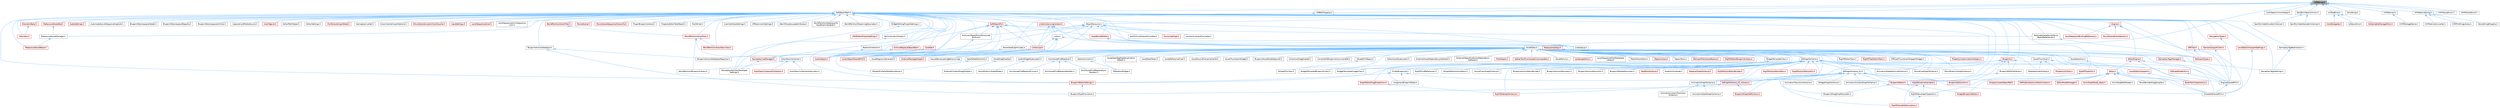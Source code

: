 digraph "Utf8String.h"
{
 // INTERACTIVE_SVG=YES
 // LATEX_PDF_SIZE
  bgcolor="transparent";
  edge [fontname=Helvetica,fontsize=10,labelfontname=Helvetica,labelfontsize=10];
  node [fontname=Helvetica,fontsize=10,shape=box,height=0.2,width=0.4];
  Node1 [id="Node000001",label="Utf8String.h",height=0.2,width=0.4,color="gray40", fillcolor="grey60", style="filled", fontcolor="black",tooltip=" "];
  Node1 -> Node2 [id="edge1_Node000001_Node000002",dir="back",color="steelblue1",style="solid",tooltip=" "];
  Node2 [id="Node000002",label="AssetData.h",height=0.2,width=0.4,color="grey40", fillcolor="white", style="filled",URL="$d9/d19/AssetData_8h.html",tooltip=" "];
  Node2 -> Node3 [id="edge2_Node000002_Node000003",dir="back",color="steelblue1",style="solid",tooltip=" "];
  Node3 [id="Node000003",label="ActorDescContainer.h",height=0.2,width=0.4,color="grey40", fillcolor="white", style="filled",URL="$de/df0/ActorDescContainer_8h.html",tooltip=" "];
  Node3 -> Node4 [id="edge3_Node000003_Node000004",dir="back",color="steelblue1",style="solid",tooltip=" "];
  Node4 [id="Node000004",label="ActorDescContainerCollection.h",height=0.2,width=0.4,color="red", fillcolor="#FFF0F0", style="filled",URL="$dc/df2/ActorDescContainerCollection_8h.html",tooltip=" "];
  Node3 -> Node25 [id="edge4_Node000003_Node000025",dir="back",color="steelblue1",style="solid",tooltip=" "];
  Node25 [id="Node000025",label="ActorDescContainerSubsystem.h",height=0.2,width=0.4,color="grey40", fillcolor="white", style="filled",URL="$d1/d29/ActorDescContainerSubsystem_8h.html",tooltip=" "];
  Node3 -> Node26 [id="edge5_Node000003_Node000026",dir="back",color="steelblue1",style="solid",tooltip=" "];
  Node26 [id="Node000026",label="WorldPartitionBlueprintLibrary.h",height=0.2,width=0.4,color="grey40", fillcolor="white", style="filled",URL="$d1/d6b/WorldPartitionBlueprintLibrary_8h.html",tooltip=" "];
  Node2 -> Node27 [id="edge6_Node000002_Node000027",dir="back",color="steelblue1",style="solid",tooltip=" "];
  Node27 [id="Node000027",label="AnimAssetFindReplace.h",height=0.2,width=0.4,color="grey40", fillcolor="white", style="filled",URL="$d2/d3f/AnimAssetFindReplace_8h.html",tooltip=" "];
  Node27 -> Node28 [id="edge7_Node000027_Node000028",dir="back",color="steelblue1",style="solid",tooltip=" "];
  Node28 [id="Node000028",label="AnimAssetFindReplaceCurves.h",height=0.2,width=0.4,color="grey40", fillcolor="white", style="filled",URL="$d3/df5/AnimAssetFindReplaceCurves_8h.html",tooltip=" "];
  Node27 -> Node29 [id="edge8_Node000027_Node000029",dir="back",color="steelblue1",style="solid",tooltip=" "];
  Node29 [id="Node000029",label="AnimAssetFindReplaceNotifies.h",height=0.2,width=0.4,color="grey40", fillcolor="white", style="filled",URL="$df/d90/AnimAssetFindReplaceNotifies_8h.html",tooltip=" "];
  Node27 -> Node30 [id="edge9_Node000027_Node000030",dir="back",color="steelblue1",style="solid",tooltip=" "];
  Node30 [id="Node000030",label="AnimAssetFindReplaceSync\lMarkers.h",height=0.2,width=0.4,color="grey40", fillcolor="white", style="filled",URL="$d2/dc5/AnimAssetFindReplaceSyncMarkers_8h.html",tooltip=" "];
  Node2 -> Node31 [id="edge10_Node000002_Node000031",dir="back",color="steelblue1",style="solid",tooltip=" "];
  Node31 [id="Node000031",label="AnimationGraphSchema.h",height=0.2,width=0.4,color="grey40", fillcolor="white", style="filled",URL="$dc/d75/AnimationGraphSchema_8h.html",tooltip=" "];
  Node31 -> Node32 [id="edge11_Node000031_Node000032",dir="back",color="steelblue1",style="solid",tooltip=" "];
  Node32 [id="Node000032",label="AnimationCustomTransition\lSchema.h",height=0.2,width=0.4,color="grey40", fillcolor="white", style="filled",URL="$d0/de2/AnimationCustomTransitionSchema_8h.html",tooltip=" "];
  Node31 -> Node33 [id="edge12_Node000031_Node000033",dir="back",color="steelblue1",style="solid",tooltip=" "];
  Node33 [id="Node000033",label="AnimationStateGraphSchema.h",height=0.2,width=0.4,color="grey40", fillcolor="white", style="filled",URL="$d5/d13/AnimationStateGraphSchema_8h.html",tooltip=" "];
  Node2 -> Node34 [id="edge13_Node000002_Node000034",dir="back",color="steelblue1",style="solid",tooltip=" "];
  Node34 [id="Node000034",label="AnimationStateMachineSchema.h",height=0.2,width=0.4,color="grey40", fillcolor="white", style="filled",URL="$d7/d8c/AnimationStateMachineSchema_8h.html",tooltip=" "];
  Node2 -> Node35 [id="edge14_Node000002_Node000035",dir="back",color="steelblue1",style="solid",tooltip=" "];
  Node35 [id="Node000035",label="AssetDataTagMapSerialization\lDetails.h",height=0.2,width=0.4,color="grey40", fillcolor="white", style="filled",URL="$d5/d67/AssetDataTagMapSerializationDetails_8h.html",tooltip=" "];
  Node2 -> Node36 [id="edge15_Node000002_Node000036",dir="back",color="steelblue1",style="solid",tooltip=" "];
  Node36 [id="Node000036",label="AssetDataToken.h",height=0.2,width=0.4,color="grey40", fillcolor="white", style="filled",URL="$d2/da5/AssetDataToken_8h.html",tooltip=" "];
  Node2 -> Node37 [id="edge16_Node000002_Node000037",dir="back",color="steelblue1",style="solid",tooltip=" "];
  Node37 [id="Node000037",label="AssetDragDropOp.h",height=0.2,width=0.4,color="grey40", fillcolor="white", style="filled",URL="$df/dda/AssetDragDropOp_8h.html",tooltip=" "];
  Node37 -> Node38 [id="edge17_Node000037_Node000038",dir="back",color="steelblue1",style="solid",tooltip=" "];
  Node38 [id="Node000038",label="ExternalContentDragDropOp.h",height=0.2,width=0.4,color="grey40", fillcolor="white", style="filled",URL="$d8/de9/ExternalContentDragDropOp_8h.html",tooltip=" "];
  Node2 -> Node39 [id="edge18_Node000002_Node000039",dir="back",color="steelblue1",style="solid",tooltip=" "];
  Node39 [id="Node000039",label="AssetReferenceFixer.h",height=0.2,width=0.4,color="grey40", fillcolor="white", style="filled",URL="$dd/da4/AssetReferenceFixer_8h.html",tooltip=" "];
  Node2 -> Node40 [id="edge19_Node000002_Node000040",dir="back",color="steelblue1",style="solid",tooltip=" "];
  Node40 [id="Node000040",label="AssetRegistryGenerator.h",height=0.2,width=0.4,color="grey40", fillcolor="white", style="filled",URL="$df/dd1/AssetRegistryGenerator_8h.html",tooltip=" "];
  Node2 -> Node41 [id="edge20_Node000002_Node000041",dir="back",color="steelblue1",style="solid",tooltip=" "];
  Node41 [id="Node000041",label="AssetSelection.h",height=0.2,width=0.4,color="grey40", fillcolor="white", style="filled",URL="$d2/d2c/AssetSelection_8h.html",tooltip=" "];
  Node41 -> Node42 [id="edge21_Node000041_Node000042",dir="back",color="steelblue1",style="solid",tooltip=" "];
  Node42 [id="Node000042",label="LevelEditorViewport.h",height=0.2,width=0.4,color="red", fillcolor="#FFF0F0", style="filled",URL="$d4/ddf/LevelEditorViewport_8h.html",tooltip=" "];
  Node42 -> Node43 [id="edge22_Node000042_Node000043",dir="back",color="steelblue1",style="solid",tooltip=" "];
  Node43 [id="Node000043",label="BookMarkTypeActions.h",height=0.2,width=0.4,color="red", fillcolor="#FFF0F0", style="filled",URL="$d0/d2f/BookMarkTypeActions_8h.html",tooltip=" "];
  Node2 -> Node49 [id="edge23_Node000002_Node000049",dir="back",color="steelblue1",style="solid",tooltip=" "];
  Node49 [id="Node000049",label="AssetSourceFilenameCache.h",height=0.2,width=0.4,color="grey40", fillcolor="white", style="filled",URL="$dd/d16/AssetSourceFilenameCache_8h.html",tooltip=" "];
  Node2 -> Node50 [id="edge24_Node000002_Node000050",dir="back",color="steelblue1",style="solid",tooltip=" "];
  Node50 [id="Node000050",label="AssetThumbnail.h",height=0.2,width=0.4,color="grey40", fillcolor="white", style="filled",URL="$d7/d61/AssetThumbnail_8h.html",tooltip=" "];
  Node50 -> Node51 [id="edge25_Node000050_Node000051",dir="back",color="steelblue1",style="solid",tooltip=" "];
  Node51 [id="Node000051",label="IPropertyUtilities.h",height=0.2,width=0.4,color="red", fillcolor="#FFF0F0", style="filled",URL="$d2/d14/IPropertyUtilities_8h.html",tooltip=" "];
  Node50 -> Node59 [id="edge26_Node000050_Node000059",dir="back",color="steelblue1",style="solid",tooltip=" "];
  Node59 [id="Node000059",label="SDeleteAssetsDialog.h",height=0.2,width=0.4,color="grey40", fillcolor="white", style="filled",URL="$d7/d0d/SDeleteAssetsDialog_8h.html",tooltip=" "];
  Node50 -> Node60 [id="edge27_Node000050_Node000060",dir="back",color="steelblue1",style="solid",tooltip=" "];
  Node60 [id="Node000060",label="UnrealEdSharedPCH.h",height=0.2,width=0.4,color="grey40", fillcolor="white", style="filled",URL="$d1/de6/UnrealEdSharedPCH_8h.html",tooltip=" "];
  Node2 -> Node61 [id="edge28_Node000002_Node000061",dir="back",color="steelblue1",style="solid",tooltip=" "];
  Node61 [id="Node000061",label="AssetThumbnailWidget.h",height=0.2,width=0.4,color="grey40", fillcolor="white", style="filled",URL="$d8/d2a/AssetThumbnailWidget_8h.html",tooltip=" "];
  Node2 -> Node62 [id="edge29_Node000002_Node000062",dir="back",color="steelblue1",style="solid",tooltip=" "];
  Node62 [id="Node000062",label="AudioWidgetSubsystem.h",height=0.2,width=0.4,color="grey40", fillcolor="white", style="filled",URL="$de/d1b/AudioWidgetSubsystem_8h.html",tooltip=" "];
  Node62 -> Node63 [id="edge30_Node000062_Node000063",dir="back",color="steelblue1",style="solid",tooltip=" "];
  Node63 [id="Node000063",label="SoundSubmixGraphNode.h",height=0.2,width=0.4,color="grey40", fillcolor="white", style="filled",URL="$d5/d09/SoundSubmixGraphNode_8h.html",tooltip=" "];
  Node2 -> Node64 [id="edge31_Node000002_Node000064",dir="back",color="steelblue1",style="solid",tooltip=" "];
  Node64 [id="Node000064",label="BlueprintActionDatabaseRegistrar.h",height=0.2,width=0.4,color="grey40", fillcolor="white", style="filled",URL="$d5/d5d/BlueprintActionDatabaseRegistrar_8h.html",tooltip=" "];
  Node2 -> Node65 [id="edge32_Node000002_Node000065",dir="back",color="steelblue1",style="solid",tooltip=" "];
  Node65 [id="Node000065",label="BlueprintAssetNodeSpawner.h",height=0.2,width=0.4,color="grey40", fillcolor="white", style="filled",URL="$d2/d56/BlueprintAssetNodeSpawner_8h.html",tooltip=" "];
  Node2 -> Node66 [id="edge33_Node000002_Node000066",dir="back",color="steelblue1",style="solid",tooltip=" "];
  Node66 [id="Node000066",label="CollectionDragDropOp.h",height=0.2,width=0.4,color="grey40", fillcolor="white", style="filled",URL="$d6/d23/CollectionDragDropOp_8h.html",tooltip=" "];
  Node2 -> Node67 [id="edge34_Node000002_Node000067",dir="back",color="steelblue1",style="solid",tooltip=" "];
  Node67 [id="Node000067",label="CompileAllBlueprintsCommandlet.h",height=0.2,width=0.4,color="grey40", fillcolor="white", style="filled",URL="$d4/d7d/CompileAllBlueprintsCommandlet_8h.html",tooltip=" "];
  Node2 -> Node68 [id="edge35_Node000002_Node000068",dir="back",color="steelblue1",style="solid",tooltip=" "];
  Node68 [id="Node000068",label="DataTableEditorUtils.h",height=0.2,width=0.4,color="grey40", fillcolor="white", style="filled",URL="$d6/d6f/DataTableEditorUtils_8h.html",tooltip=" "];
  Node68 -> Node69 [id="edge36_Node000068_Node000069",dir="back",color="steelblue1",style="solid",tooltip=" "];
  Node69 [id="Node000069",label="SGraphPinDataTableRowName.h",height=0.2,width=0.4,color="grey40", fillcolor="white", style="filled",URL="$d3/d40/SGraphPinDataTableRowName_8h.html",tooltip=" "];
  Node2 -> Node70 [id="edge37_Node000002_Node000070",dir="back",color="steelblue1",style="solid",tooltip=" "];
  Node70 [id="Node000070",label="EdGraphSchema.h",height=0.2,width=0.4,color="grey40", fillcolor="white", style="filled",URL="$d2/dce/EdGraphSchema_8h.html",tooltip=" "];
  Node70 -> Node31 [id="edge38_Node000070_Node000031",dir="back",color="steelblue1",style="solid",tooltip=" "];
  Node70 -> Node34 [id="edge39_Node000070_Node000034",dir="back",color="steelblue1",style="solid",tooltip=" "];
  Node70 -> Node71 [id="edge40_Node000070_Node000071",dir="back",color="steelblue1",style="solid",tooltip=" "];
  Node71 [id="Node000071",label="BlueprintActionMenuBuilder.h",height=0.2,width=0.4,color="grey40", fillcolor="white", style="filled",URL="$dd/dea/BlueprintActionMenuBuilder_8h.html",tooltip=" "];
  Node70 -> Node72 [id="edge41_Node000070_Node000072",dir="back",color="steelblue1",style="solid",tooltip=" "];
  Node72 [id="Node000072",label="BlueprintActionMenuItem.h",height=0.2,width=0.4,color="grey40", fillcolor="white", style="filled",URL="$d8/dca/BlueprintActionMenuItem_8h.html",tooltip=" "];
  Node70 -> Node73 [id="edge42_Node000070_Node000073",dir="back",color="steelblue1",style="solid",tooltip=" "];
  Node73 [id="Node000073",label="BlueprintActionMenuUtils.h",height=0.2,width=0.4,color="grey40", fillcolor="white", style="filled",URL="$d3/dad/BlueprintActionMenuUtils_8h.html",tooltip=" "];
  Node70 -> Node74 [id="edge43_Node000070_Node000074",dir="back",color="steelblue1",style="solid",tooltip=" "];
  Node74 [id="Node000074",label="BlueprintDragDropMenuItem.h",height=0.2,width=0.4,color="grey40", fillcolor="white", style="filled",URL="$dc/deb/BlueprintDragDropMenuItem_8h.html",tooltip=" "];
  Node70 -> Node75 [id="edge44_Node000070_Node000075",dir="back",color="steelblue1",style="solid",tooltip=" "];
  Node75 [id="Node000075",label="BlueprintEditor.h",height=0.2,width=0.4,color="red", fillcolor="#FFF0F0", style="filled",URL="$df/d7d/BlueprintEditor_8h.html",tooltip=" "];
  Node75 -> Node74 [id="edge45_Node000075_Node000074",dir="back",color="steelblue1",style="solid",tooltip=" "];
  Node75 -> Node84 [id="edge46_Node000075_Node000084",dir="back",color="steelblue1",style="solid",tooltip=" "];
  Node84 [id="Node000084",label="WidgetBlueprintEditor.h",height=0.2,width=0.4,color="red", fillcolor="#FFF0F0", style="filled",URL="$d6/d04/WidgetBlueprintEditor_8h.html",tooltip=" "];
  Node70 -> Node87 [id="edge47_Node000070_Node000087",dir="back",color="steelblue1",style="solid",tooltip=" "];
  Node87 [id="Node000087",label="BlueprintPaletteFavorites.h",height=0.2,width=0.4,color="grey40", fillcolor="white", style="filled",URL="$dd/d5a/BlueprintPaletteFavorites_8h.html",tooltip=" "];
  Node70 -> Node88 [id="edge48_Node000070_Node000088",dir="back",color="steelblue1",style="solid",tooltip=" "];
  Node88 [id="Node000088",label="DataflowSchema.h",height=0.2,width=0.4,color="red", fillcolor="#FFF0F0", style="filled",URL="$da/dd4/DataflowSchema_8h.html",tooltip=" "];
  Node70 -> Node90 [id="edge49_Node000070_Node000090",dir="back",color="steelblue1",style="solid",tooltip=" "];
  Node90 [id="Node000090",label="EdGraphNodeUtils.h",height=0.2,width=0.4,color="red", fillcolor="#FFF0F0", style="filled",URL="$de/dc2/EdGraphNodeUtils_8h.html",tooltip=" "];
  Node90 -> Node127 [id="edge50_Node000090_Node000127",dir="back",color="steelblue1",style="solid",tooltip=" "];
  Node127 [id="Node000127",label="EngineSharedPCH.h",height=0.2,width=0.4,color="grey40", fillcolor="white", style="filled",URL="$dc/dbb/EngineSharedPCH_8h.html",tooltip=" "];
  Node127 -> Node60 [id="edge51_Node000127_Node000060",dir="back",color="steelblue1",style="solid",tooltip=" "];
  Node70 -> Node252 [id="edge52_Node000070_Node000252",dir="back",color="steelblue1",style="solid",tooltip=" "];
  Node252 [id="Node000252",label="EdGraphSchema_K2.h",height=0.2,width=0.4,color="grey40", fillcolor="white", style="filled",URL="$d0/dcf/EdGraphSchema__K2_8h.html",tooltip=" "];
  Node252 -> Node253 [id="edge53_Node000252_Node000253",dir="back",color="steelblue1",style="solid",tooltip=" "];
  Node253 [id="Node000253",label="AnimationConduitGraphSchema.h",height=0.2,width=0.4,color="grey40", fillcolor="white", style="filled",URL="$d3/dd6/AnimationConduitGraphSchema_8h.html",tooltip=" "];
  Node252 -> Node31 [id="edge54_Node000252_Node000031",dir="back",color="steelblue1",style="solid",tooltip=" "];
  Node252 -> Node254 [id="edge55_Node000252_Node000254",dir="back",color="steelblue1",style="solid",tooltip=" "];
  Node254 [id="Node000254",label="AnimationTransitionSchema.h",height=0.2,width=0.4,color="grey40", fillcolor="white", style="filled",URL="$d0/d50/AnimationTransitionSchema_8h.html",tooltip=" "];
  Node252 -> Node255 [id="edge56_Node000252_Node000255",dir="back",color="steelblue1",style="solid",tooltip=" "];
  Node255 [id="Node000255",label="BlueprintEditorUtils.h",height=0.2,width=0.4,color="red", fillcolor="#FFF0F0", style="filled",URL="$d7/d3d/BlueprintEditorUtils_8h.html",tooltip=" "];
  Node252 -> Node129 [id="edge57_Node000252_Node000129",dir="back",color="steelblue1",style="solid",tooltip=" "];
  Node129 [id="Node000129",label="BlueprintGraphDefinitions.h",height=0.2,width=0.4,color="red", fillcolor="#FFF0F0", style="filled",URL="$d7/d5e/BlueprintGraphDefinitions_8h.html",tooltip=" "];
  Node252 -> Node259 [id="edge58_Node000252_Node000259",dir="back",color="steelblue1",style="solid",tooltip=" "];
  Node259 [id="Node000259",label="BlueprintTypePromotion.h",height=0.2,width=0.4,color="grey40", fillcolor="white", style="filled",URL="$d2/d23/BlueprintTypePromotion_8h.html",tooltip=" "];
  Node252 -> Node260 [id="edge59_Node000252_Node000260",dir="back",color="steelblue1",style="solid",tooltip=" "];
  Node260 [id="Node000260",label="EdGraphSchema_K2_Actions.h",height=0.2,width=0.4,color="red", fillcolor="#FFF0F0", style="filled",URL="$d8/d9c/EdGraphSchema__K2__Actions_8h.html",tooltip=" "];
  Node260 -> Node129 [id="edge60_Node000260_Node000129",dir="back",color="steelblue1",style="solid",tooltip=" "];
  Node260 -> Node264 [id="edge61_Node000260_Node000264",dir="back",color="steelblue1",style="solid",tooltip=" "];
  Node264 [id="Node000264",label="RigVMEdGraphSchema.h",height=0.2,width=0.4,color="red", fillcolor="#FFF0F0", style="filled",URL="$dc/de3/RigVMEdGraphSchema_8h.html",tooltip=" "];
  Node252 -> Node287 [id="edge62_Node000252_Node000287",dir="back",color="steelblue1",style="solid",tooltip=" "];
  Node287 [id="Node000287",label="RigVMDeveloperTypeUtils.h",height=0.2,width=0.4,color="grey40", fillcolor="white", style="filled",URL="$d0/d6e/RigVMDeveloperTypeUtils_8h.html",tooltip=" "];
  Node287 -> Node288 [id="edge63_Node000287_Node000288",dir="back",color="steelblue1",style="solid",tooltip=" "];
  Node288 [id="Node000288",label="RigVMVariableDescription.h",height=0.2,width=0.4,color="red", fillcolor="#FFF0F0", style="filled",URL="$d8/dd8/RigVMVariableDescription_8h.html",tooltip=" "];
  Node252 -> Node313 [id="edge64_Node000252_Node000313",dir="back",color="steelblue1",style="solid",tooltip=" "];
  Node313 [id="Node000313",label="RigVMExternalVariable.h",height=0.2,width=0.4,color="red", fillcolor="#FFF0F0", style="filled",URL="$d4/d6f/RigVMExternalVariable_8h.html",tooltip=" "];
  Node313 -> Node287 [id="edge65_Node000313_Node000287",dir="back",color="steelblue1",style="solid",tooltip=" "];
  Node313 -> Node288 [id="edge66_Node000313_Node000288",dir="back",color="steelblue1",style="solid",tooltip=" "];
  Node252 -> Node288 [id="edge67_Node000252_Node000288",dir="back",color="steelblue1",style="solid",tooltip=" "];
  Node252 -> Node60 [id="edge68_Node000252_Node000060",dir="back",color="steelblue1",style="solid",tooltip=" "];
  Node252 -> Node441 [id="edge69_Node000252_Node000441",dir="back",color="steelblue1",style="solid",tooltip=" "];
  Node441 [id="Node000441",label="WidgetGraphSchema.h",height=0.2,width=0.4,color="grey40", fillcolor="white", style="filled",URL="$d1/dc6/WidgetGraphSchema_8h.html",tooltip=" "];
  Node70 -> Node260 [id="edge70_Node000070_Node000260",dir="back",color="steelblue1",style="solid",tooltip=" "];
  Node70 -> Node127 [id="edge71_Node000070_Node000127",dir="back",color="steelblue1",style="solid",tooltip=" "];
  Node70 -> Node442 [id="edge72_Node000070_Node000442",dir="back",color="steelblue1",style="solid",tooltip=" "];
  Node442 [id="Node000442",label="FindInBlueprints.h",height=0.2,width=0.4,color="grey40", fillcolor="white", style="filled",URL="$d0/d27/FindInBlueprints_8h.html",tooltip=" "];
  Node442 -> Node75 [id="edge73_Node000442_Node000075",dir="back",color="steelblue1",style="solid",tooltip=" "];
  Node442 -> Node443 [id="edge74_Node000442_Node000443",dir="back",color="steelblue1",style="solid",tooltip=" "];
  Node443 [id="Node000443",label="BlueprintEditorSettings.h",height=0.2,width=0.4,color="red", fillcolor="#FFF0F0", style="filled",URL="$d4/dbc/BlueprintEditorSettings_8h.html",tooltip=" "];
  Node443 -> Node259 [id="edge75_Node000443_Node000259",dir="back",color="steelblue1",style="solid",tooltip=" "];
  Node442 -> Node444 [id="edge76_Node000442_Node000444",dir="back",color="steelblue1",style="solid",tooltip=" "];
  Node444 [id="Node000444",label="ImaginaryBlueprintData.h",height=0.2,width=0.4,color="grey40", fillcolor="white", style="filled",URL="$d9/d16/ImaginaryBlueprintData_8h.html",tooltip=" "];
  Node70 -> Node445 [id="edge77_Node000070_Node000445",dir="back",color="steelblue1",style="solid",tooltip=" "];
  Node445 [id="Node000445",label="GraphActionNode.h",height=0.2,width=0.4,color="grey40", fillcolor="white", style="filled",URL="$dc/d7a/GraphActionNode_8h.html",tooltip=" "];
  Node70 -> Node446 [id="edge78_Node000070_Node000446",dir="back",color="steelblue1",style="solid",tooltip=" "];
  Node446 [id="Node000446",label="GraphEditorDragDropAction.h",height=0.2,width=0.4,color="red", fillcolor="#FFF0F0", style="filled",URL="$d7/d19/GraphEditorDragDropAction_8h.html",tooltip=" "];
  Node446 -> Node264 [id="edge79_Node000446_Node000264",dir="back",color="steelblue1",style="solid",tooltip=" "];
  Node70 -> Node444 [id="edge80_Node000070_Node000444",dir="back",color="steelblue1",style="solid",tooltip=" "];
  Node70 -> Node450 [id="edge81_Node000070_Node000450",dir="back",color="steelblue1",style="solid",tooltip=" "];
  Node450 [id="Node000450",label="MaterialGraphSchema.h",height=0.2,width=0.4,color="red", fillcolor="#FFF0F0", style="filled",URL="$d4/d12/MaterialGraphSchema_8h.html",tooltip=" "];
  Node70 -> Node451 [id="edge82_Node000070_Node000451",dir="back",color="steelblue1",style="solid",tooltip=" "];
  Node451 [id="Node000451",label="RigVMActionMenuBuilder.h",height=0.2,width=0.4,color="red", fillcolor="#FFF0F0", style="filled",URL="$d3/d9a/RigVMActionMenuBuilder_8h.html",tooltip=" "];
  Node70 -> Node453 [id="edge83_Node000070_Node000453",dir="back",color="steelblue1",style="solid",tooltip=" "];
  Node453 [id="Node000453",label="RigVMActionMenuItem.h",height=0.2,width=0.4,color="red", fillcolor="#FFF0F0", style="filled",URL="$d1/d5f/RigVMActionMenuItem_8h.html",tooltip=" "];
  Node70 -> Node454 [id="edge84_Node000070_Node000454",dir="back",color="steelblue1",style="solid",tooltip=" "];
  Node454 [id="Node000454",label="RigVMActionMenuUtils.h",height=0.2,width=0.4,color="red", fillcolor="#FFF0F0", style="filled",URL="$dd/d72/RigVMActionMenuUtils_8h.html",tooltip=" "];
  Node70 -> Node264 [id="edge85_Node000070_Node000264",dir="back",color="steelblue1",style="solid",tooltip=" "];
  Node70 -> Node455 [id="edge86_Node000070_Node000455",dir="back",color="steelblue1",style="solid",tooltip=" "];
  Node455 [id="Node000455",label="RigVMFindReferences.h",height=0.2,width=0.4,color="grey40", fillcolor="white", style="filled",URL="$df/da2/RigVMFindReferences_8h.html",tooltip=" "];
  Node70 -> Node456 [id="edge87_Node000070_Node000456",dir="back",color="steelblue1",style="solid",tooltip=" "];
  Node456 [id="Node000456",label="SGraphEditorActionMenu.h",height=0.2,width=0.4,color="grey40", fillcolor="white", style="filled",URL="$dd/d8d/SGraphEditorActionMenu_8h.html",tooltip=" "];
  Node70 -> Node457 [id="edge88_Node000070_Node000457",dir="back",color="steelblue1",style="solid",tooltip=" "];
  Node457 [id="Node000457",label="SoundClassGraphSchema.h",height=0.2,width=0.4,color="grey40", fillcolor="white", style="filled",URL="$d8/d8d/SoundClassGraphSchema_8h.html",tooltip=" "];
  Node70 -> Node458 [id="edge89_Node000070_Node000458",dir="back",color="steelblue1",style="solid",tooltip=" "];
  Node458 [id="Node000458",label="SoundCueGraphSchema.h",height=0.2,width=0.4,color="grey40", fillcolor="white", style="filled",URL="$d7/d4a/SoundCueGraphSchema_8h.html",tooltip=" "];
  Node70 -> Node125 [id="edge90_Node000070_Node000125",dir="back",color="steelblue1",style="solid",tooltip=" "];
  Node125 [id="Node000125",label="SoundSubmixGraphSchema.h",height=0.2,width=0.4,color="grey40", fillcolor="white", style="filled",URL="$dc/ddf/SoundSubmixGraphSchema_8h.html",tooltip=" "];
  Node2 -> Node252 [id="edge91_Node000002_Node000252",dir="back",color="steelblue1",style="solid",tooltip=" "];
  Node2 -> Node459 [id="edge92_Node000002_Node000459",dir="back",color="steelblue1",style="solid",tooltip=" "];
  Node459 [id="Node000459",label="Editor.h",height=0.2,width=0.4,color="red", fillcolor="#FFF0F0", style="filled",URL="$de/d6e/Editor_8h.html",tooltip=" "];
  Node459 -> Node460 [id="edge93_Node000459_Node000460",dir="back",color="steelblue1",style="solid",tooltip=" "];
  Node460 [id="Node000460",label="AnimGraphNode_Base.h",height=0.2,width=0.4,color="red", fillcolor="#FFF0F0", style="filled",URL="$d0/dfb/AnimGraphNode__Base_8h.html",tooltip=" "];
  Node459 -> Node520 [id="edge94_Node000459_Node000520",dir="back",color="steelblue1",style="solid",tooltip=" "];
  Node520 [id="Node000520",label="AnimNodeEditModes.h",height=0.2,width=0.4,color="grey40", fillcolor="white", style="filled",URL="$db/dde/AnimNodeEditModes_8h.html",tooltip=" "];
  Node459 -> Node43 [id="edge95_Node000459_Node000043",dir="back",color="steelblue1",style="solid",tooltip=" "];
  Node459 -> Node521 [id="edge96_Node000459_Node000521",dir="back",color="steelblue1",style="solid",tooltip=" "];
  Node521 [id="Node000521",label="BrushBuilderDragDropOp.h",height=0.2,width=0.4,color="grey40", fillcolor="white", style="filled",URL="$d9/d56/BrushBuilderDragDropOp_8h.html",tooltip=" "];
  Node459 -> Node522 [id="edge97_Node000459_Node000522",dir="back",color="steelblue1",style="solid",tooltip=" "];
  Node522 [id="Node000522",label="DisplayClusterObjectRef.h",height=0.2,width=0.4,color="red", fillcolor="#FFF0F0", style="filled",URL="$d9/d87/DisplayClusterObjectRef_8h.html",tooltip=" "];
  Node459 -> Node530 [id="edge98_Node000459_Node000530",dir="back",color="steelblue1",style="solid",tooltip=" "];
  Node530 [id="Node000530",label="EdModeInteractiveToolsContext.h",height=0.2,width=0.4,color="red", fillcolor="#FFF0F0", style="filled",URL="$d7/da4/EdModeInteractiveToolsContext_8h.html",tooltip=" "];
  Node459 -> Node532 [id="edge99_Node000459_Node000532",dir="back",color="steelblue1",style="solid",tooltip=" "];
  Node532 [id="Node000532",label="EditorModeManager.h",height=0.2,width=0.4,color="red", fillcolor="#FFF0F0", style="filled",URL="$d9/dca/EditorModeManager_8h.html",tooltip=" "];
  Node459 -> Node60 [id="edge100_Node000459_Node000060",dir="back",color="steelblue1",style="solid",tooltip=" "];
  Node2 -> Node613 [id="edge101_Node000002_Node000613",dir="back",color="steelblue1",style="solid",tooltip=" "];
  Node613 [id="Node000613",label="EditorAnimUtils.h",height=0.2,width=0.4,color="grey40", fillcolor="white", style="filled",URL="$d1/dd4/EditorAnimUtils_8h.html",tooltip=" "];
  Node613 -> Node554 [id="edge102_Node000613_Node000554",dir="back",color="steelblue1",style="solid",tooltip=" "];
  Node554 [id="Node000554",label="SSkeletonWidget.h",height=0.2,width=0.4,color="grey40", fillcolor="white", style="filled",URL="$dd/da7/SSkeletonWidget_8h.html",tooltip=" "];
  Node2 -> Node614 [id="edge103_Node000002_Node000614",dir="back",color="steelblue1",style="solid",tooltip=" "];
  Node614 [id="Node000614",label="EditorAssetSubsystem.h",height=0.2,width=0.4,color="grey40", fillcolor="white", style="filled",URL="$df/d69/EditorAssetSubsystem_8h.html",tooltip=" "];
  Node2 -> Node615 [id="edge104_Node000002_Node000615",dir="back",color="steelblue1",style="solid",tooltip=" "];
  Node615 [id="Node000615",label="EditorEngine.h",height=0.2,width=0.4,color="red", fillcolor="#FFF0F0", style="filled",URL="$da/d0c/EditorEngine_8h.html",tooltip=" "];
  Node615 -> Node43 [id="edge105_Node000615_Node000043",dir="back",color="steelblue1",style="solid",tooltip=" "];
  Node615 -> Node459 [id="edge106_Node000615_Node000459",dir="back",color="steelblue1",style="solid",tooltip=" "];
  Node615 -> Node60 [id="edge107_Node000615_Node000060",dir="back",color="steelblue1",style="solid",tooltip=" "];
  Node2 -> Node127 [id="edge108_Node000002_Node000127",dir="back",color="steelblue1",style="solid",tooltip=" "];
  Node2 -> Node618 [id="edge109_Node000002_Node000618",dir="back",color="steelblue1",style="solid",tooltip=" "];
  Node618 [id="Node000618",label="ExternalAssetDependencyGatherer.h",height=0.2,width=0.4,color="grey40", fillcolor="white", style="filled",URL="$da/dbe/ExternalAssetDependencyGatherer_8h.html",tooltip=" "];
  Node2 -> Node619 [id="edge110_Node000002_Node000619",dir="back",color="steelblue1",style="solid",tooltip=" "];
  Node619 [id="Node000619",label="ExternalObjectAndActorDependency\lGatherer.h",height=0.2,width=0.4,color="grey40", fillcolor="white", style="filled",URL="$d3/d4e/ExternalObjectAndActorDependencyGatherer_8h.html",tooltip=" "];
  Node2 -> Node620 [id="edge111_Node000002_Node000620",dir="back",color="steelblue1",style="solid",tooltip=" "];
  Node620 [id="Node000620",label="ExternalPackageHelper.h",height=0.2,width=0.4,color="red", fillcolor="#FFF0F0", style="filled",URL="$d3/d2f/ExternalPackageHelper_8h.html",tooltip=" "];
  Node2 -> Node622 [id="edge112_Node000002_Node000622",dir="back",color="steelblue1",style="solid",tooltip=" "];
  Node622 [id="Node000622",label="FileHelpers.h",height=0.2,width=0.4,color="red", fillcolor="#FFF0F0", style="filled",URL="$d9/d82/FileHelpers_8h.html",tooltip=" "];
  Node2 -> Node624 [id="edge113_Node000002_Node000624",dir="back",color="steelblue1",style="solid",tooltip=" "];
  Node624 [id="Node000624",label="GameplayCueManager.h",height=0.2,width=0.4,color="red", fillcolor="#FFF0F0", style="filled",URL="$d7/d4e/GameplayCueManager_8h.html",tooltip=" "];
  Node624 -> Node626 [id="edge114_Node000624_Node000626",dir="back",color="steelblue1",style="solid",tooltip=" "];
  Node626 [id="Node000626",label="GameplayAbilitiesDeveloper\lSettings.h",height=0.2,width=0.4,color="grey40", fillcolor="white", style="filled",URL="$d3/d55/GameplayAbilitiesDeveloperSettings_8h.html",tooltip=" "];
  Node2 -> Node627 [id="edge115_Node000002_Node000627",dir="back",color="steelblue1",style="solid",tooltip=" "];
  Node627 [id="Node000627",label="GameplayTagsManager.h",height=0.2,width=0.4,color="red", fillcolor="#FFF0F0", style="filled",URL="$d5/dc9/GameplayTagsManager_8h.html",tooltip=" "];
  Node627 -> Node630 [id="edge116_Node000627_Node000630",dir="back",color="steelblue1",style="solid",tooltip=" "];
  Node630 [id="Node000630",label="GameplayTagsSettings.h",height=0.2,width=0.4,color="grey40", fillcolor="white", style="filled",URL="$d0/dec/GameplayTagsSettings_8h.html",tooltip=" "];
  Node2 -> Node699 [id="edge117_Node000002_Node000699",dir="back",color="steelblue1",style="solid",tooltip=" "];
  Node699 [id="Node000699",label="GatherTextFromAssetsCommandlet.h",height=0.2,width=0.4,color="red", fillcolor="#FFF0F0", style="filled",URL="$df/da5/GatherTextFromAssetsCommandlet_8h.html",tooltip=" "];
  Node2 -> Node700 [id="edge118_Node000002_Node000700",dir="back",color="steelblue1",style="solid",tooltip=" "];
  Node700 [id="Node000700",label="IAssetFamily.h",height=0.2,width=0.4,color="grey40", fillcolor="white", style="filled",URL="$d5/d12/IAssetFamily_8h.html",tooltip=" "];
  Node2 -> Node701 [id="edge119_Node000002_Node000701",dir="back",color="steelblue1",style="solid",tooltip=" "];
  Node701 [id="Node000701",label="LandscapeUtils.h",height=0.2,width=0.4,color="red", fillcolor="#FFF0F0", style="filled",URL="$d0/dc0/LandscapeUtils_8h.html",tooltip=" "];
  Node2 -> Node712 [id="edge120_Node000002_Node000712",dir="back",color="steelblue1",style="solid",tooltip=" "];
  Node712 [id="Node000712",label="LevelSequenceShotMetaData\lLibrary.h",height=0.2,width=0.4,color="grey40", fillcolor="white", style="filled",URL="$d2/d37/LevelSequenceShotMetaDataLibrary_8h.html",tooltip=" "];
  Node2 -> Node713 [id="edge121_Node000002_Node000713",dir="back",color="steelblue1",style="solid",tooltip=" "];
  Node713 [id="Node000713",label="MediaTrackEditor.h",height=0.2,width=0.4,color="grey40", fillcolor="white", style="filled",URL="$d0/d41/MediaTrackEditor_8h.html",tooltip=" "];
  Node2 -> Node714 [id="edge122_Node000002_Node000714",dir="back",color="steelblue1",style="solid",tooltip=" "];
  Node714 [id="Node000714",label="NoExportTypes.h",height=0.2,width=0.4,color="red", fillcolor="#FFF0F0", style="filled",URL="$d3/d21/NoExportTypes_8h.html",tooltip=" "];
  Node2 -> Node819 [id="edge123_Node000002_Node000819",dir="back",color="steelblue1",style="solid",tooltip=" "];
  Node819 [id="Node000819",label="ObjectLibrary.h",height=0.2,width=0.4,color="red", fillcolor="#FFF0F0", style="filled",URL="$d8/de1/ObjectLibrary_8h.html",tooltip=" "];
  Node2 -> Node821 [id="edge124_Node000002_Node000821",dir="back",color="steelblue1",style="solid",tooltip=" "];
  Node821 [id="Node000821",label="ObjectTools.h",height=0.2,width=0.4,color="grey40", fillcolor="white", style="filled",URL="$d3/d71/ObjectTools_8h.html",tooltip=" "];
  Node2 -> Node822 [id="edge125_Node000002_Node000822",dir="back",color="steelblue1",style="solid",tooltip=" "];
  Node822 [id="Node000822",label="PropertyCustomizationHelpers.h",height=0.2,width=0.4,color="red", fillcolor="#FFF0F0", style="filled",URL="$d7/dd0/PropertyCustomizationHelpers_8h.html",tooltip=" "];
  Node2 -> Node824 [id="edge126_Node000002_Node000824",dir="back",color="steelblue1",style="solid",tooltip=" "];
  Node824 [id="Node000824",label="ReimportFbxSceneFactory.h",height=0.2,width=0.4,color="red", fillcolor="#FFF0F0", style="filled",URL="$dc/d5f/ReimportFbxSceneFactory_8h.html",tooltip=" "];
  Node2 -> Node273 [id="edge127_Node000002_Node000273",dir="back",color="steelblue1",style="solid",tooltip=" "];
  Node273 [id="Node000273",label="RigVMEditorBlueprintLibrary.h",height=0.2,width=0.4,color="red", fillcolor="#FFF0F0", style="filled",URL="$d9/d31/RigVMEditorBlueprintLibrary_8h.html",tooltip=" "];
  Node2 -> Node825 [id="edge128_Node000002_Node000825",dir="back",color="steelblue1",style="solid",tooltip=" "];
  Node825 [id="Node000825",label="RigVMEditorTools.h",height=0.2,width=0.4,color="grey40", fillcolor="white", style="filled",URL="$d5/ddd/RigVMEditorTools_8h.html",tooltip=" "];
  Node2 -> Node286 [id="edge129_Node000002_Node000286",dir="back",color="steelblue1",style="solid",tooltip=" "];
  Node286 [id="Node000286",label="RigVMTreeToolkitTask.h",height=0.2,width=0.4,color="red", fillcolor="#FFF0F0", style="filled",URL="$d1/dd5/RigVMTreeToolkitTask_8h.html",tooltip=" "];
  Node2 -> Node59 [id="edge130_Node000002_Node000059",dir="back",color="steelblue1",style="solid",tooltip=" "];
  Node2 -> Node230 [id="edge131_Node000002_Node000230",dir="back",color="steelblue1",style="solid",tooltip=" "];
  Node230 [id="Node000230",label="SGraphPinClass.h",height=0.2,width=0.4,color="grey40", fillcolor="white", style="filled",URL="$df/d8d/SGraphPinClass_8h.html",tooltip=" "];
  Node2 -> Node229 [id="edge132_Node000002_Node000229",dir="back",color="steelblue1",style="solid",tooltip=" "];
  Node229 [id="Node000229",label="SGraphPinObject.h",height=0.2,width=0.4,color="grey40", fillcolor="white", style="filled",URL="$da/dd6/SGraphPinObject_8h.html",tooltip=" "];
  Node229 -> Node230 [id="edge133_Node000229_Node000230",dir="back",color="steelblue1",style="solid",tooltip=" "];
  Node2 -> Node554 [id="edge134_Node000002_Node000554",dir="back",color="steelblue1",style="solid",tooltip=" "];
  Node2 -> Node458 [id="edge135_Node000002_Node000458",dir="back",color="steelblue1",style="solid",tooltip=" "];
  Node2 -> Node125 [id="edge136_Node000002_Node000125",dir="back",color="steelblue1",style="solid",tooltip=" "];
  Node2 -> Node826 [id="edge137_Node000002_Node000826",dir="back",color="steelblue1",style="solid",tooltip=" "];
  Node826 [id="Node000826",label="SoundWaveLoadingBehavior.cpp",height=0.2,width=0.4,color="grey40", fillcolor="white", style="filled",URL="$d7/d95/SoundWaveLoadingBehavior_8cpp.html",tooltip=" "];
  Node2 -> Node827 [id="edge138_Node000002_Node000827",dir="back",color="steelblue1",style="solid",tooltip=" "];
  Node827 [id="Node000827",label="VPAssetThumbnailWrapperWidget.h",height=0.2,width=0.4,color="grey40", fillcolor="white", style="filled",URL="$d8/da8/VPAssetThumbnailWrapperWidget_8h.html",tooltip=" "];
  Node2 -> Node84 [id="edge139_Node000002_Node000084",dir="back",color="steelblue1",style="solid",tooltip=" "];
  Node2 -> Node828 [id="edge140_Node000002_Node000828",dir="back",color="steelblue1",style="solid",tooltip=" "];
  Node828 [id="Node000828",label="WidgetTemplateBlueprintClass.h",height=0.2,width=0.4,color="grey40", fillcolor="white", style="filled",URL="$d4/d8e/WidgetTemplateBlueprintClass_8h.html",tooltip=" "];
  Node2 -> Node829 [id="edge141_Node000002_Node000829",dir="back",color="steelblue1",style="solid",tooltip=" "];
  Node829 [id="Node000829",label="WidgetTemplateClass.h",height=0.2,width=0.4,color="grey40", fillcolor="white", style="filled",URL="$df/da5/WidgetTemplateClass_8h.html",tooltip=" "];
  Node829 -> Node828 [id="edge142_Node000829_Node000828",dir="back",color="steelblue1",style="solid",tooltip=" "];
  Node829 -> Node830 [id="edge143_Node000829_Node000830",dir="back",color="steelblue1",style="solid",tooltip=" "];
  Node830 [id="Node000830",label="WidgetTemplateImageClass.h",height=0.2,width=0.4,color="grey40", fillcolor="white", style="filled",URL="$d1/d00/WidgetTemplateImageClass_8h.html",tooltip=" "];
  Node2 -> Node830 [id="edge144_Node000002_Node000830",dir="back",color="steelblue1",style="solid",tooltip=" "];
  Node1 -> Node831 [id="edge145_Node000001_Node000831",dir="back",color="steelblue1",style="solid",tooltip=" "];
  Node831 [id="Node000831",label="CookDeterminismHelper.h",height=0.2,width=0.4,color="grey40", fillcolor="white", style="filled",URL="$da/d94/CookDeterminismHelper_8h.html",tooltip=" "];
  Node1 -> Node832 [id="edge146_Node000001_Node000832",dir="back",color="steelblue1",style="solid",tooltip=" "];
  Node832 [id="Node000832",label="EpicRtcVideoCommon.h",height=0.2,width=0.4,color="grey40", fillcolor="white", style="filled",URL="$d2/d98/EpicRtcVideoCommon_8h.html",tooltip=" "];
  Node832 -> Node833 [id="edge147_Node000832_Node000833",dir="back",color="steelblue1",style="solid",tooltip=" "];
  Node833 [id="Node000833",label="EpicRtcVideoDecoderInitializer.h",height=0.2,width=0.4,color="grey40", fillcolor="white", style="filled",URL="$d8/d71/EpicRtcVideoDecoderInitializer_8h.html",tooltip=" "];
  Node832 -> Node834 [id="edge148_Node000832_Node000834",dir="back",color="steelblue1",style="solid",tooltip=" "];
  Node834 [id="Node000834",label="EpicRtcVideoEncoderInitializer.h",height=0.2,width=0.4,color="grey40", fillcolor="white", style="filled",URL="$da/dd2/EpicRtcVideoEncoderInitializer_8h.html",tooltip=" "];
  Node1 -> Node835 [id="edge149_Node000001_Node000835",dir="back",color="steelblue1",style="solid",tooltip=" "];
  Node835 [id="Node000835",label="ObjectResource.h",height=0.2,width=0.4,color="grey40", fillcolor="white", style="filled",URL="$d5/d42/ObjectResource_8h.html",tooltip=" "];
  Node835 -> Node836 [id="edge150_Node000835_Node000836",dir="back",color="steelblue1",style="solid",tooltip=" "];
  Node836 [id="Node000836",label="ArchiveUObjectFromStructured\lArchive.h",height=0.2,width=0.4,color="grey40", fillcolor="white", style="filled",URL="$d2/d52/ArchiveUObjectFromStructuredArchive_8h.html",tooltip=" "];
  Node836 -> Node837 [id="edge151_Node000836_Node000837",dir="back",color="steelblue1",style="solid",tooltip=" "];
  Node837 [id="Node000837",label="CoreUObjectSharedPCH.h",height=0.2,width=0.4,color="red", fillcolor="#FFF0F0", style="filled",URL="$de/d2f/CoreUObjectSharedPCH_8h.html",tooltip=" "];
  Node835 -> Node839 [id="edge152_Node000835_Node000839",dir="back",color="steelblue1",style="solid",tooltip=" "];
  Node839 [id="Node000839",label="AsyncLoading2.h",height=0.2,width=0.4,color="red", fillcolor="#FFF0F0", style="filled",URL="$dd/db7/AsyncLoading2_8h.html",tooltip=" "];
  Node835 -> Node841 [id="edge153_Node000835_Node000841",dir="back",color="steelblue1",style="solid",tooltip=" "];
  Node841 [id="Node000841",label="CoreUObject.h",height=0.2,width=0.4,color="red", fillcolor="#FFF0F0", style="filled",URL="$d0/ded/CoreUObject_8h.html",tooltip=" "];
  Node835 -> Node837 [id="edge154_Node000835_Node000837",dir="back",color="steelblue1",style="solid",tooltip=" "];
  Node835 -> Node847 [id="edge155_Node000835_Node000847",dir="back",color="steelblue1",style="solid",tooltip=" "];
  Node847 [id="Node000847",label="JsonArchiveInputFormatter.h",height=0.2,width=0.4,color="grey40", fillcolor="white", style="filled",URL="$d7/dac/JsonArchiveInputFormatter_8h.html",tooltip=" "];
  Node835 -> Node848 [id="edge156_Node000835_Node000848",dir="back",color="steelblue1",style="solid",tooltip=" "];
  Node848 [id="Node000848",label="JsonArchiveOutputFormatter.h",height=0.2,width=0.4,color="grey40", fillcolor="white", style="filled",URL="$d7/d77/JsonArchiveOutputFormatter_8h.html",tooltip=" "];
  Node835 -> Node849 [id="edge157_Node000835_Node000849",dir="back",color="steelblue1",style="solid",tooltip=" "];
  Node849 [id="Node000849",label="Linker.h",height=0.2,width=0.4,color="grey40", fillcolor="white", style="filled",URL="$d8/d3d/Linker_8h.html",tooltip=" "];
  Node849 -> Node841 [id="edge158_Node000849_Node000841",dir="back",color="steelblue1",style="solid",tooltip=" "];
  Node849 -> Node837 [id="edge159_Node000849_Node000837",dir="back",color="steelblue1",style="solid",tooltip=" "];
  Node849 -> Node850 [id="edge160_Node000849_Node000850",dir="back",color="steelblue1",style="solid",tooltip=" "];
  Node850 [id="Node000850",label="LinkerLoad.h",height=0.2,width=0.4,color="red", fillcolor="#FFF0F0", style="filled",URL="$d7/def/LinkerLoad_8h.html",tooltip=" "];
  Node850 -> Node841 [id="edge161_Node000850_Node000841",dir="back",color="steelblue1",style="solid",tooltip=" "];
  Node850 -> Node837 [id="edge162_Node000850_Node000837",dir="back",color="steelblue1",style="solid",tooltip=" "];
  Node850 -> Node620 [id="edge163_Node000850_Node000620",dir="back",color="steelblue1",style="solid",tooltip=" "];
  Node850 -> Node826 [id="edge164_Node000850_Node000826",dir="back",color="steelblue1",style="solid",tooltip=" "];
  Node849 -> Node908 [id="edge165_Node000849_Node000908",dir="back",color="steelblue1",style="solid",tooltip=" "];
  Node908 [id="Node000908",label="LinkerSave.h",height=0.2,width=0.4,color="grey40", fillcolor="white", style="filled",URL="$d5/d31/LinkerSave_8h.html",tooltip=" "];
  Node835 -> Node850 [id="edge166_Node000835_Node000850",dir="back",color="steelblue1",style="solid",tooltip=" "];
  Node835 -> Node908 [id="edge167_Node000835_Node000908",dir="back",color="steelblue1",style="solid",tooltip=" "];
  Node1 -> Node909 [id="edge168_Node000001_Node000909",dir="back",color="steelblue1",style="solid",tooltip=" "];
  Node909 [id="Node000909",label="SoftObjectPath.h",height=0.2,width=0.4,color="grey40", fillcolor="white", style="filled",URL="$d3/dc8/SoftObjectPath_8h.html",tooltip=" "];
  Node909 -> Node910 [id="edge169_Node000909_Node000910",dir="back",color="steelblue1",style="solid",tooltip=" "];
  Node910 [id="Node000910",label="AISystem.h",height=0.2,width=0.4,color="red", fillcolor="#FFF0F0", style="filled",URL="$d0/d71/AISystem_8h.html",tooltip=" "];
  Node909 -> Node941 [id="edge170_Node000909_Node000941",dir="back",color="steelblue1",style="solid",tooltip=" "];
  Node941 [id="Node000941",label="AISystemBase.h",height=0.2,width=0.4,color="red", fillcolor="#FFF0F0", style="filled",URL="$d5/d44/AISystemBase_8h.html",tooltip=" "];
  Node941 -> Node910 [id="edge171_Node000941_Node000910",dir="back",color="steelblue1",style="solid",tooltip=" "];
  Node909 -> Node943 [id="edge172_Node000909_Node000943",dir="back",color="steelblue1",style="solid",tooltip=" "];
  Node943 [id="Node000943",label="ARFilter.h",height=0.2,width=0.4,color="red", fillcolor="#FFF0F0", style="filled",URL="$da/df2/ARFilter_8h.html",tooltip=" "];
  Node943 -> Node714 [id="edge173_Node000943_Node000714",dir="back",color="steelblue1",style="solid",tooltip=" "];
  Node943 -> Node60 [id="edge174_Node000943_Node000060",dir="back",color="steelblue1",style="solid",tooltip=" "];
  Node909 -> Node948 [id="edge175_Node000909_Node000948",dir="back",color="steelblue1",style="solid",tooltip=" "];
  Node948 [id="Node000948",label="AbilitySystemGlobals.h",height=0.2,width=0.4,color="grey40", fillcolor="white", style="filled",URL="$dc/d82/AbilitySystemGlobals_8h.html",tooltip=" "];
  Node948 -> Node626 [id="edge176_Node000948_Node000626",dir="back",color="steelblue1",style="solid",tooltip=" "];
  Node909 -> Node949 [id="edge177_Node000909_Node000949",dir="back",color="steelblue1",style="solid",tooltip=" "];
  Node949 [id="Node000949",label="ArchiveReplaceObjectRef.h",height=0.2,width=0.4,color="red", fillcolor="#FFF0F0", style="filled",URL="$db/d36/ArchiveReplaceObjectRef_8h.html",tooltip=" "];
  Node949 -> Node841 [id="edge178_Node000949_Node000841",dir="back",color="steelblue1",style="solid",tooltip=" "];
  Node909 -> Node836 [id="edge179_Node000909_Node000836",dir="back",color="steelblue1",style="solid",tooltip=" "];
  Node909 -> Node952 [id="edge180_Node000909_Node000952",dir="back",color="steelblue1",style="solid",tooltip=" "];
  Node952 [id="Node000952",label="AssetBundleData.h",height=0.2,width=0.4,color="red", fillcolor="#FFF0F0", style="filled",URL="$df/d47/AssetBundleData_8h.html",tooltip=" "];
  Node952 -> Node2 [id="edge181_Node000952_Node000002",dir="back",color="steelblue1",style="solid",tooltip=" "];
  Node952 -> Node714 [id="edge182_Node000952_Node000714",dir="back",color="steelblue1",style="solid",tooltip=" "];
  Node909 -> Node2 [id="edge183_Node000909_Node000002",dir="back",color="steelblue1",style="solid",tooltip=" "];
  Node909 -> Node40 [id="edge184_Node000909_Node000040",dir="back",color="steelblue1",style="solid",tooltip=" "];
  Node909 -> Node997 [id="edge185_Node000909_Node000997",dir="back",color="steelblue1",style="solid",tooltip=" "];
  Node997 [id="Node000997",label="AudioSettings.h",height=0.2,width=0.4,color="red", fillcolor="#FFF0F0", style="filled",URL="$dc/dc5/AudioSettings_8h.html",tooltip=" "];
  Node909 -> Node1036 [id="edge186_Node000909_Node001036",dir="back",color="steelblue1",style="solid",tooltip=" "];
  Node1036 [id="Node001036",label="AutomatedLevelSequenceCapture.h",height=0.2,width=0.4,color="grey40", fillcolor="white", style="filled",URL="$d4/d3e/AutomatedLevelSequenceCapture_8h.html",tooltip=" "];
  Node909 -> Node1037 [id="edge187_Node000909_Node001037",dir="back",color="steelblue1",style="solid",tooltip=" "];
  Node1037 [id="Node001037",label="Blueprint.h",height=0.2,width=0.4,color="red", fillcolor="#FFF0F0", style="filled",URL="$d8/d4d/Blueprint_8h.html",tooltip=" "];
  Node1037 -> Node75 [id="edge188_Node001037_Node000075",dir="back",color="steelblue1",style="solid",tooltip=" "];
  Node1037 -> Node575 [id="edge189_Node001037_Node000575",dir="back",color="steelblue1",style="solid",tooltip=" "];
  Node575 [id="Node000575",label="BlueprintEditorModule.h",height=0.2,width=0.4,color="grey40", fillcolor="white", style="filled",URL="$df/d39/BlueprintEditorModule_8h.html",tooltip=" "];
  Node575 -> Node75 [id="edge190_Node000575_Node000075",dir="back",color="steelblue1",style="solid",tooltip=" "];
  Node1037 -> Node443 [id="edge191_Node001037_Node000443",dir="back",color="steelblue1",style="solid",tooltip=" "];
  Node1037 -> Node255 [id="edge192_Node001037_Node000255",dir="back",color="steelblue1",style="solid",tooltip=" "];
  Node1037 -> Node260 [id="edge193_Node001037_Node000260",dir="back",color="steelblue1",style="solid",tooltip=" "];
  Node1037 -> Node127 [id="edge194_Node001037_Node000127",dir="back",color="steelblue1",style="solid",tooltip=" "];
  Node909 -> Node1093 [id="edge195_Node000909_Node001093",dir="back",color="steelblue1",style="solid",tooltip=" "];
  Node1093 [id="Node001093",label="BlueprintActionDatabase.h",height=0.2,width=0.4,color="grey40", fillcolor="white", style="filled",URL="$d4/dae/BlueprintActionDatabase_8h.html",tooltip=" "];
  Node1093 -> Node64 [id="edge196_Node001093_Node000064",dir="back",color="steelblue1",style="solid",tooltip=" "];
  Node1093 -> Node259 [id="edge197_Node001093_Node000259",dir="back",color="steelblue1",style="solid",tooltip=" "];
  Node909 -> Node75 [id="edge198_Node000909_Node000075",dir="back",color="steelblue1",style="solid",tooltip=" "];
  Node909 -> Node575 [id="edge199_Node000909_Node000575",dir="back",color="steelblue1",style="solid",tooltip=" "];
  Node909 -> Node443 [id="edge200_Node000909_Node000443",dir="back",color="steelblue1",style="solid",tooltip=" "];
  Node909 -> Node1094 [id="edge201_Node000909_Node001094",dir="back",color="steelblue1",style="solid",tooltip=" "];
  Node1094 [id="Node001094",label="BlueprintNamespaceHelper.h",height=0.2,width=0.4,color="grey40", fillcolor="white", style="filled",URL="$d8/d5c/BlueprintNamespaceHelper_8h.html",tooltip=" "];
  Node909 -> Node1095 [id="edge202_Node000909_Node001095",dir="back",color="steelblue1",style="solid",tooltip=" "];
  Node1095 [id="Node001095",label="BlueprintNamespaceRegistry.h",height=0.2,width=0.4,color="grey40", fillcolor="white", style="filled",URL="$dc/dc7/BlueprintNamespaceRegistry_8h.html",tooltip=" "];
  Node909 -> Node1096 [id="edge203_Node000909_Node001096",dir="back",color="steelblue1",style="solid",tooltip=" "];
  Node1096 [id="Node001096",label="BlueprintNamespaceUtilities.h",height=0.2,width=0.4,color="grey40", fillcolor="white", style="filled",URL="$dc/d43/BlueprintNamespaceUtilities_8h.html",tooltip=" "];
  Node909 -> Node1097 [id="edge204_Node000909_Node001097",dir="back",color="steelblue1",style="solid",tooltip=" "];
  Node1097 [id="Node001097",label="CaptureCardMediaSource.h",height=0.2,width=0.4,color="grey40", fillcolor="white", style="filled",URL="$d7/d73/CaptureCardMediaSource_8h.html",tooltip=" "];
  Node909 -> Node1098 [id="edge205_Node000909_Node001098",dir="back",color="steelblue1",style="solid",tooltip=" "];
  Node1098 [id="Node001098",label="CookTagList.h",height=0.2,width=0.4,color="red", fillcolor="#FFF0F0", style="filled",URL="$d6/d76/CookTagList_8h.html",tooltip=" "];
  Node909 -> Node1101 [id="edge206_Node000909_Node001101",dir="back",color="steelblue1",style="solid",tooltip=" "];
  Node1101 [id="Node001101",label="CoreNet.h",height=0.2,width=0.4,color="red", fillcolor="#FFF0F0", style="filled",URL="$da/d1a/CoreNet_8h.html",tooltip=" "];
  Node1101 -> Node841 [id="edge207_Node001101_Node000841",dir="back",color="steelblue1",style="solid",tooltip=" "];
  Node1101 -> Node837 [id="edge208_Node001101_Node000837",dir="back",color="steelblue1",style="solid",tooltip=" "];
  Node909 -> Node252 [id="edge209_Node000909_Node000252",dir="back",color="steelblue1",style="solid",tooltip=" "];
  Node909 -> Node2174 [id="edge210_Node000909_Node002174",dir="back",color="steelblue1",style="solid",tooltip=" "];
  Node2174 [id="Node002174",label="EditorPathHelper.h",height=0.2,width=0.4,color="grey40", fillcolor="white", style="filled",URL="$dd/d11/EditorPathHelper_8h.html",tooltip=" "];
  Node909 -> Node2175 [id="edge211_Node000909_Node002175",dir="back",color="steelblue1",style="solid",tooltip=" "];
  Node2175 [id="Node002175",label="EditorSettings.h",height=0.2,width=0.4,color="grey40", fillcolor="white", style="filled",URL="$d7/df5/EditorSettings_8h.html",tooltip=" "];
  Node909 -> Node1641 [id="edge212_Node000909_Node001641",dir="back",color="steelblue1",style="solid",tooltip=" "];
  Node1641 [id="Node001641",label="Engine.h",height=0.2,width=0.4,color="red", fillcolor="#FFF0F0", style="filled",URL="$d0/de7/Classes_2Engine_2Engine_8h.html",tooltip=" "];
  Node1641 -> Node615 [id="edge213_Node001641_Node000615",dir="back",color="steelblue1",style="solid",tooltip=" "];
  Node1641 -> Node127 [id="edge214_Node001641_Node000127",dir="back",color="steelblue1",style="solid",tooltip=" "];
  Node1641 -> Node1701 [id="edge215_Node001641_Node001701",dir="back",color="steelblue1",style="solid",tooltip=" "];
  Node1701 [id="Node001701",label="LevelSequenceBindingReference.h",height=0.2,width=0.4,color="red", fillcolor="#FFF0F0", style="filled",URL="$d9/dbe/LevelSequenceBindingReference_8h.html",tooltip=" "];
  Node1641 -> Node1707 [id="edge216_Node001641_Node001707",dir="back",color="steelblue1",style="solid",tooltip=" "];
  Node1707 [id="Node001707",label="MovieSceneEventSection.h",height=0.2,width=0.4,color="red", fillcolor="#FFF0F0", style="filled",URL="$d6/dc4/MovieSceneEventSection_8h.html",tooltip=" "];
  Node909 -> Node2176 [id="edge217_Node000909_Node002176",dir="back",color="steelblue1",style="solid",tooltip=" "];
  Node2176 [id="Node002176",label="FbxTextureImportData.h",height=0.2,width=0.4,color="red", fillcolor="#FFF0F0", style="filled",URL="$d7/d5a/FbxTextureImportData_8h.html",tooltip=" "];
  Node909 -> Node2178 [id="edge218_Node000909_Node002178",dir="back",color="steelblue1",style="solid",tooltip=" "];
  Node2178 [id="Node002178",label="GameViewportClient.h",height=0.2,width=0.4,color="red", fillcolor="#FFF0F0", style="filled",URL="$d2/db9/GameViewportClient_8h.html",tooltip=" "];
  Node2178 -> Node127 [id="edge219_Node002178_Node000127",dir="back",color="steelblue1",style="solid",tooltip=" "];
  Node909 -> Node626 [id="edge220_Node000909_Node000626",dir="back",color="steelblue1",style="solid",tooltip=" "];
  Node909 -> Node624 [id="edge221_Node000909_Node000624",dir="back",color="steelblue1",style="solid",tooltip=" "];
  Node909 -> Node969 [id="edge222_Node000909_Node000969",dir="back",color="steelblue1",style="solid",tooltip=" "];
  Node969 [id="Node000969",label="GameplayCueSet.h",height=0.2,width=0.4,color="grey40", fillcolor="white", style="filled",URL="$df/d35/GameplayCueSet_8h.html",tooltip=" "];
  Node909 -> Node2186 [id="edge223_Node000909_Node002186",dir="back",color="steelblue1",style="solid",tooltip=" "];
  Node2186 [id="Node002186",label="GameplayTagRedirectors.h",height=0.2,width=0.4,color="grey40", fillcolor="white", style="filled",URL="$dd/d44/GameplayTagRedirectors_8h.html",tooltip=" "];
  Node2186 -> Node630 [id="edge224_Node002186_Node000630",dir="back",color="steelblue1",style="solid",tooltip=" "];
  Node909 -> Node630 [id="edge225_Node000909_Node000630",dir="back",color="steelblue1",style="solid",tooltip=" "];
  Node909 -> Node2187 [id="edge226_Node000909_Node002187",dir="back",color="steelblue1",style="solid",tooltip=" "];
  Node2187 [id="Node002187",label="GroomCacheImportOptions.h",height=0.2,width=0.4,color="grey40", fillcolor="white", style="filled",URL="$d1/d51/GroomCacheImportOptions_8h.html",tooltip=" "];
  Node909 -> Node2188 [id="edge227_Node000909_Node002188",dir="back",color="steelblue1",style="solid",tooltip=" "];
  Node2188 [id="Node002188",label="IMovieSceneCustomClockSource.h",height=0.2,width=0.4,color="red", fillcolor="#FFF0F0", style="filled",URL="$df/d47/IMovieSceneCustomClockSource_8h.html",tooltip=" "];
  Node909 -> Node2192 [id="edge228_Node000909_Node002192",dir="back",color="steelblue1",style="solid",tooltip=" "];
  Node2192 [id="Node002192",label="InputSettings.h",height=0.2,width=0.4,color="red", fillcolor="#FFF0F0", style="filled",URL="$da/d88/InputSettings_8h.html",tooltip=" "];
  Node909 -> Node1730 [id="edge229_Node000909_Node001730",dir="back",color="steelblue1",style="solid",tooltip=" "];
  Node1730 [id="Node001730",label="LevelEditorViewportSettings.h",height=0.2,width=0.4,color="red", fillcolor="#FFF0F0", style="filled",URL="$df/dbd/LevelEditorViewportSettings_8h.html",tooltip=" "];
  Node1730 -> Node60 [id="edge230_Node001730_Node000060",dir="back",color="steelblue1",style="solid",tooltip=" "];
  Node909 -> Node2010 [id="edge231_Node000909_Node002010",dir="back",color="steelblue1",style="solid",tooltip=" "];
  Node2010 [id="Node002010",label="LevelSequenceActor.h",height=0.2,width=0.4,color="red", fillcolor="#FFF0F0", style="filled",URL="$dd/d4d/LevelSequenceActor_8h.html",tooltip=" "];
  Node909 -> Node2195 [id="edge232_Node000909_Node002195",dir="back",color="steelblue1",style="solid",tooltip=" "];
  Node2195 [id="Node002195",label="LevelSequenceAnimSequence\lLink.h",height=0.2,width=0.4,color="grey40", fillcolor="white", style="filled",URL="$d0/d19/LevelSequenceAnimSequenceLink_8h.html",tooltip=" "];
  Node909 -> Node1701 [id="edge233_Node000909_Node001701",dir="back",color="steelblue1",style="solid",tooltip=" "];
  Node909 -> Node2196 [id="edge234_Node000909_Node002196",dir="back",color="steelblue1",style="solid",tooltip=" "];
  Node2196 [id="Node002196",label="LinkerInstancingContext.h",height=0.2,width=0.4,color="red", fillcolor="#FFF0F0", style="filled",URL="$d4/d51/LinkerInstancingContext_8h.html",tooltip=" "];
  Node2196 -> Node2 [id="edge235_Node002196_Node000002",dir="back",color="steelblue1",style="solid",tooltip=" "];
  Node2196 -> Node849 [id="edge236_Node002196_Node000849",dir="back",color="steelblue1",style="solid",tooltip=" "];
  Node2196 -> Node850 [id="edge237_Node002196_Node000850",dir="back",color="steelblue1",style="solid",tooltip=" "];
  Node909 -> Node850 [id="edge238_Node000909_Node000850",dir="back",color="steelblue1",style="solid",tooltip=" "];
  Node909 -> Node908 [id="edge239_Node000909_Node000908",dir="back",color="steelblue1",style="solid",tooltip=" "];
  Node909 -> Node2197 [id="edge240_Node000909_Node002197",dir="back",color="steelblue1",style="solid",tooltip=" "];
  Node2197 [id="Node002197",label="MaterialInterface.h",height=0.2,width=0.4,color="red", fillcolor="#FFF0F0", style="filled",URL="$de/daa/MaterialInterface_8h.html",tooltip=" "];
  Node2197 -> Node127 [id="edge241_Node002197_Node000127",dir="back",color="steelblue1",style="solid",tooltip=" "];
  Node2197 -> Node822 [id="edge242_Node002197_Node000822",dir="back",color="steelblue1",style="solid",tooltip=" "];
  Node909 -> Node739 [id="edge243_Node000909_Node000739",dir="back",color="steelblue1",style="solid",tooltip=" "];
  Node739 [id="Node000739",label="MetasoundAssetBase.h",height=0.2,width=0.4,color="red", fillcolor="#FFF0F0", style="filled",URL="$d5/d81/MetasoundAssetBase_8h.html",tooltip=" "];
  Node909 -> Node781 [id="edge244_Node000909_Node000781",dir="back",color="steelblue1",style="solid",tooltip=" "];
  Node781 [id="Node000781",label="MetasoundAssetKey.h",height=0.2,width=0.4,color="red", fillcolor="#FFF0F0", style="filled",URL="$d9/d63/MetasoundAssetKey_8h.html",tooltip=" "];
  Node781 -> Node782 [id="edge245_Node000781_Node000782",dir="back",color="steelblue1",style="solid",tooltip=" "];
  Node782 [id="Node000782",label="MetasoundAssetManager.h",height=0.2,width=0.4,color="grey40", fillcolor="white", style="filled",URL="$dd/da3/MetasoundAssetManager_8h.html",tooltip=" "];
  Node782 -> Node739 [id="edge246_Node000782_Node000739",dir="back",color="steelblue1",style="solid",tooltip=" "];
  Node909 -> Node782 [id="edge247_Node000909_Node000782",dir="back",color="steelblue1",style="solid",tooltip=" "];
  Node909 -> Node2245 [id="edge248_Node000909_Node002245",dir="back",color="steelblue1",style="solid",tooltip=" "];
  Node2245 [id="Node002245",label="MovieScene.h",height=0.2,width=0.4,color="red", fillcolor="#FFF0F0", style="filled",URL="$df/da9/MovieScene_8h.html",tooltip=" "];
  Node909 -> Node1707 [id="edge249_Node000909_Node001707",dir="back",color="steelblue1",style="solid",tooltip=" "];
  Node909 -> Node2256 [id="edge250_Node000909_Node002256",dir="back",color="steelblue1",style="solid",tooltip=" "];
  Node2256 [id="Node002256",label="MovieSceneSequenceHierarchy.h",height=0.2,width=0.4,color="red", fillcolor="#FFF0F0", style="filled",URL="$d0/dd7/MovieSceneSequenceHierarchy_8h.html",tooltip=" "];
  Node909 -> Node2259 [id="edge251_Node000909_Node002259",dir="back",color="steelblue1",style="solid",tooltip=" "];
  Node2259 [id="Node002259",label="NavigationTypes.h",height=0.2,width=0.4,color="red", fillcolor="#FFF0F0", style="filled",URL="$de/d69/NavigationTypes_8h.html",tooltip=" "];
  Node2259 -> Node127 [id="edge252_Node002259_Node000127",dir="back",color="steelblue1",style="solid",tooltip=" "];
  Node909 -> Node714 [id="edge253_Node000909_Node000714",dir="back",color="steelblue1",style="solid",tooltip=" "];
  Node909 -> Node2281 [id="edge254_Node000909_Node002281",dir="back",color="steelblue1",style="solid",tooltip=" "];
  Node2281 [id="Node002281",label="PluginBlueprintLibrary.h",height=0.2,width=0.4,color="grey40", fillcolor="white", style="filled",URL="$d6/d96/PluginBlueprintLibrary_8h.html",tooltip=" "];
  Node909 -> Node2282 [id="edge255_Node000909_Node002282",dir="back",color="steelblue1",style="solid",tooltip=" "];
  Node2282 [id="Node002282",label="PropertyEditorTestObject.h",height=0.2,width=0.4,color="grey40", fillcolor="white", style="filled",URL="$d5/db6/PropertyEditorTestObject_8h.html",tooltip=" "];
  Node909 -> Node2283 [id="edge256_Node000909_Node002283",dir="back",color="steelblue1",style="solid",tooltip=" "];
  Node2283 [id="Node002283",label="RedirectCollector.h",height=0.2,width=0.4,color="grey40", fillcolor="white", style="filled",URL="$d2/d51/RedirectCollector_8h.html",tooltip=" "];
  Node2283 -> Node841 [id="edge257_Node002283_Node000841",dir="back",color="steelblue1",style="solid",tooltip=" "];
  Node909 -> Node2284 [id="edge258_Node000909_Node002284",dir="back",color="steelblue1",style="solid",tooltip=" "];
  Node2284 [id="Node002284",label="RigVMTypeUtils.h",height=0.2,width=0.4,color="red", fillcolor="#FFF0F0", style="filled",URL="$d5/d87/RigVMTypeUtils_8h.html",tooltip=" "];
  Node2284 -> Node287 [id="edge259_Node002284_Node000287",dir="back",color="steelblue1",style="solid",tooltip=" "];
  Node2284 -> Node313 [id="edge260_Node002284_Node000313",dir="back",color="steelblue1",style="solid",tooltip=" "];
  Node909 -> Node2285 [id="edge261_Node000909_Node002285",dir="back",color="steelblue1",style="solid",tooltip=" "];
  Node2285 [id="Node002285",label="SoftObjectPtr.h",height=0.2,width=0.4,color="red", fillcolor="#FFF0F0", style="filled",URL="$d8/d46/SoftObjectPtr_8h.html",tooltip=" "];
  Node2285 -> Node836 [id="edge262_Node002285_Node000836",dir="back",color="steelblue1",style="solid",tooltip=" "];
  Node2285 -> Node952 [id="edge263_Node002285_Node000952",dir="back",color="steelblue1",style="solid",tooltip=" "];
  Node2285 -> Node443 [id="edge264_Node002285_Node000443",dir="back",color="steelblue1",style="solid",tooltip=" "];
  Node2285 -> Node841 [id="edge265_Node002285_Node000841",dir="back",color="steelblue1",style="solid",tooltip=" "];
  Node2285 -> Node837 [id="edge266_Node002285_Node000837",dir="back",color="steelblue1",style="solid",tooltip=" "];
  Node2285 -> Node850 [id="edge267_Node002285_Node000850",dir="back",color="steelblue1",style="solid",tooltip=" "];
  Node2285 -> Node69 [id="edge268_Node002285_Node000069",dir="back",color="steelblue1",style="solid",tooltip=" "];
  Node2285 -> Node2438 [id="edge269_Node002285_Node002438",dir="back",color="steelblue1",style="solid",tooltip=" "];
  Node2438 [id="Node002438",label="TestUndeclaredScriptStruct\lObjectReferences.h",height=0.2,width=0.4,color="grey40", fillcolor="white", style="filled",URL="$d0/d40/TestUndeclaredScriptStructObjectReferences_8h.html",tooltip=" "];
  Node2438 -> Node714 [id="edge270_Node002438_Node000714",dir="back",color="steelblue1",style="solid",tooltip=" "];
  Node909 -> Node2438 [id="edge271_Node000909_Node002438",dir="back",color="steelblue1",style="solid",tooltip=" "];
  Node909 -> Node3447 [id="edge272_Node000909_Node003447",dir="back",color="steelblue1",style="solid",tooltip=" "];
  Node3447 [id="Node003447",label="TraitWriter.h",height=0.2,width=0.4,color="grey40", fillcolor="white", style="filled",URL="$d4/dec/TraitWriter_8h.html",tooltip=" "];
  Node909 -> Node3448 [id="edge273_Node000909_Node003448",dir="back",color="steelblue1",style="solid",tooltip=" "];
  Node3448 [id="Node003448",label="UMGEditorProjectSettings.h",height=0.2,width=0.4,color="red", fillcolor="#FFF0F0", style="filled",URL="$d8/de0/UMGEditorProjectSettings_8h.html",tooltip=" "];
  Node909 -> Node2917 [id="edge274_Node000909_Node002917",dir="back",color="steelblue1",style="solid",tooltip=" "];
  Node2917 [id="Node002917",label="UserInterfaceSettings.h",height=0.2,width=0.4,color="grey40", fillcolor="white", style="filled",URL="$d1/d79/UserInterfaceSettings_8h.html",tooltip=" "];
  Node909 -> Node3449 [id="edge275_Node000909_Node003449",dir="back",color="steelblue1",style="solid",tooltip=" "];
  Node3449 [id="Node003449",label="VPBookmarkSettings.h",height=0.2,width=0.4,color="grey40", fillcolor="white", style="filled",URL="$d0/d6f/VPBookmarkSettings_8h.html",tooltip=" "];
  Node909 -> Node3450 [id="edge276_Node000909_Node003450",dir="back",color="steelblue1",style="solid",tooltip=" "];
  Node3450 [id="Node003450",label="WarnIfAssetsLoadedInScope.h",height=0.2,width=0.4,color="grey40", fillcolor="white", style="filled",URL="$df/d49/WarnIfAssetsLoadedInScope_8h.html",tooltip=" "];
  Node909 -> Node3451 [id="edge277_Node000909_Node003451",dir="back",color="steelblue1",style="solid",tooltip=" "];
  Node3451 [id="Node003451",label="WidgetEditingProjectSettings.h",height=0.2,width=0.4,color="grey40", fillcolor="white", style="filled",URL="$d1/dd5/WidgetEditingProjectSettings_8h.html",tooltip=" "];
  Node3451 -> Node3448 [id="edge278_Node003451_Node003448",dir="back",color="steelblue1",style="solid",tooltip=" "];
  Node909 -> Node3452 [id="edge279_Node000909_Node003452",dir="back",color="steelblue1",style="solid",tooltip=" "];
  Node3452 [id="Node003452",label="WorldPartitionActorDesc.h",height=0.2,width=0.4,color="red", fillcolor="#FFF0F0", style="filled",URL="$d8/d60/WorldPartitionActorDesc_8h.html",tooltip=" "];
  Node3452 -> Node3 [id="edge280_Node003452_Node000003",dir="back",color="steelblue1",style="solid",tooltip=" "];
  Node3452 -> Node3476 [id="edge281_Node003452_Node003476",dir="back",color="steelblue1",style="solid",tooltip=" "];
  Node3476 [id="Node003476",label="WorldPartitionActorDescView.h",height=0.2,width=0.4,color="red", fillcolor="#FFF0F0", style="filled",URL="$dd/d3e/WorldPartitionActorDescView_8h.html",tooltip=" "];
  Node3452 -> Node26 [id="edge282_Node003452_Node000026",dir="back",color="steelblue1",style="solid",tooltip=" "];
  Node909 -> Node3476 [id="edge283_Node000909_Node003476",dir="back",color="steelblue1",style="solid",tooltip=" "];
  Node909 -> Node3489 [id="edge284_Node000909_Node003489",dir="back",color="steelblue1",style="solid",tooltip=" "];
  Node3489 [id="Node003489",label="WorldPartitionActorFilter.h",height=0.2,width=0.4,color="red", fillcolor="#FFF0F0", style="filled",URL="$dd/dcf/WorldPartitionActorFilter_8h.html",tooltip=" "];
  Node3489 -> Node3452 [id="edge285_Node003489_Node003452",dir="back",color="steelblue1",style="solid",tooltip=" "];
  Node909 -> Node966 [id="edge286_Node000909_Node000966",dir="back",color="steelblue1",style="solid",tooltip=" "];
  Node966 [id="Node000966",label="WorldPartitionDataLayerTo\lAssetCommandLet.h",height=0.2,width=0.4,color="grey40", fillcolor="white", style="filled",URL="$d0/d34/WorldPartitionDataLayerToAssetCommandLet_8h.html",tooltip=" "];
  Node909 -> Node3492 [id="edge287_Node000909_Node003492",dir="back",color="steelblue1",style="solid",tooltip=" "];
  Node3492 [id="Node003492",label="WorldPartitionStreamingDescriptor.h",height=0.2,width=0.4,color="grey40", fillcolor="white", style="filled",URL="$db/d3f/WorldPartitionStreamingDescriptor_8h.html",tooltip=" "];
  Node1 -> Node3493 [id="edge288_Node000001_Node003493",dir="back",color="steelblue1",style="solid",tooltip=" "];
  Node3493 [id="Node003493",label="UnifiedError.h",height=0.2,width=0.4,color="grey40", fillcolor="white", style="filled",URL="$d3/ddb/UnifiedError_8h.html",tooltip=" "];
  Node3493 -> Node3494 [id="edge289_Node003493_Node003494",dir="back",color="steelblue1",style="solid",tooltip=" "];
  Node3494 [id="Node003494",label="CoreDelegates.h",height=0.2,width=0.4,color="red", fillcolor="#FFF0F0", style="filled",URL="$d9/dc2/CoreDelegates_8h.html",tooltip=" "];
  Node3493 -> Node3635 [id="edge290_Node003493_Node003635",dir="back",color="steelblue1",style="solid",tooltip=" "];
  Node3635 [id="Node003635",label="IoStatusError.h",height=0.2,width=0.4,color="grey40", fillcolor="white", style="filled",URL="$d1/d58/IoStatusError_8h.html",tooltip=" "];
  Node3493 -> Node3636 [id="edge291_Node003493_Node003636",dir="back",color="steelblue1",style="solid",tooltip=" "];
  Node3636 [id="Node003636",label="StreamableManagerError.h",height=0.2,width=0.4,color="red", fillcolor="#FFF0F0", style="filled",URL="$d6/db8/StreamableManagerError_8h.html",tooltip=" "];
  Node1 -> Node3637 [id="edge292_Node000001_Node003637",dir="back",color="steelblue1",style="solid",tooltip=" "];
  Node3637 [id="Node003637",label="Utf8StrProperty.h",height=0.2,width=0.4,color="grey40", fillcolor="white", style="filled",URL="$d9/d73/Utf8StrProperty_8h.html",tooltip=" "];
  Node3637 -> Node2719 [id="edge293_Node003637_Node002719",dir="back",color="steelblue1",style="solid",tooltip=" "];
  Node2719 [id="Node002719",label="GeneratedCppIncludes.h",height=0.2,width=0.4,color="grey40", fillcolor="white", style="filled",URL="$d5/d24/GeneratedCppIncludes_8h.html",tooltip=" "];
  Node2719 -> Node837 [id="edge294_Node002719_Node000837",dir="back",color="steelblue1",style="solid",tooltip=" "];
  Node1 -> Node3638 [id="edge295_Node000001_Node003638",dir="back",color="steelblue1",style="solid",tooltip=" "];
  Node3638 [id="Node003638",label="UtilsString.h",height=0.2,width=0.4,color="grey40", fillcolor="white", style="filled",URL="$d1/d2b/UtilsString_8h.html",tooltip=" "];
  Node1 -> Node3639 [id="edge296_Node000001_Node003639",dir="back",color="steelblue1",style="solid",tooltip=" "];
  Node3639 [id="Node003639",label="VVMNames.h",height=0.2,width=0.4,color="grey40", fillcolor="white", style="filled",URL="$d5/d3b/VVMNames_8h.html",tooltip=" "];
  Node3639 -> Node3640 [id="edge297_Node003639_Node003640",dir="back",color="steelblue1",style="solid",tooltip=" "];
  Node3640 [id="Node003640",label="VVMPackageName.h",height=0.2,width=0.4,color="grey40", fillcolor="white", style="filled",URL="$dc/d5a/VVMPackageName_8h.html",tooltip=" "];
  Node1 -> Node3641 [id="edge298_Node000001_Node003641",dir="back",color="steelblue1",style="solid",tooltip=" "];
  Node3641 [id="Node003641",label="VVMNativeString.h",height=0.2,width=0.4,color="grey40", fillcolor="white", style="filled",URL="$dd/dda/VVMNativeString_8h.html",tooltip=" "];
  Node3641 -> Node3642 [id="edge299_Node003641_Node003642",dir="back",color="steelblue1",style="solid",tooltip=" "];
  Node3642 [id="Node003642",label="VVMNativeConverter.h",height=0.2,width=0.4,color="grey40", fillcolor="white", style="filled",URL="$d6/d1f/VVMNativeConverter_8h.html",tooltip=" "];
  Node3641 -> Node3643 [id="edge300_Node003641_Node003643",dir="back",color="steelblue1",style="solid",tooltip=" "];
  Node3643 [id="Node003643",label="VVMProfilingLibrary.h",height=0.2,width=0.4,color="grey40", fillcolor="white", style="filled",URL="$d6/db6/VVMProfilingLibrary_8h.html",tooltip=" "];
  Node3641 -> Node3444 [id="edge301_Node003641_Node003444",dir="back",color="steelblue1",style="solid",tooltip=" "];
  Node3444 [id="Node003444",label="VerseStringProperty.h",height=0.2,width=0.4,color="grey40", fillcolor="white", style="filled",URL="$d7/d7f/VerseStringProperty_8h.html",tooltip=" "];
  Node1 -> Node3644 [id="edge302_Node000001_Node003644",dir="back",color="steelblue1",style="solid",tooltip=" "];
  Node3644 [id="Node003644",label="VVMVerseEnum.h",height=0.2,width=0.4,color="grey40", fillcolor="white", style="filled",URL="$d6/dd2/VVMVerseEnum_8h.html",tooltip=" "];
  Node1 -> Node3645 [id="edge303_Node000001_Node003645",dir="back",color="steelblue1",style="solid",tooltip=" "];
  Node3645 [id="Node003645",label="VVMVerseStruct.h",height=0.2,width=0.4,color="grey40", fillcolor="white", style="filled",URL="$d9/d03/VVMVerseStruct_8h.html",tooltip=" "];
}
